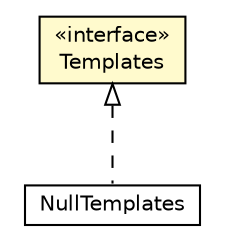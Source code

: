 #!/usr/local/bin/dot
#
# Class diagram 
# Generated by UMLGraph version R5_6-24-gf6e263 (http://www.umlgraph.org/)
#

digraph G {
	edge [fontname="Helvetica",fontsize=10,labelfontname="Helvetica",labelfontsize=10];
	node [fontname="Helvetica",fontsize=10,shape=plaintext];
	nodesep=0.25;
	ranksep=0.5;
	// org.qiweb.api.templates.Templates
	c31075 [label=<<table title="org.qiweb.api.templates.Templates" border="0" cellborder="1" cellspacing="0" cellpadding="2" port="p" bgcolor="lemonChiffon" href="./Templates.html">
		<tr><td><table border="0" cellspacing="0" cellpadding="1">
<tr><td align="center" balign="center"> &#171;interface&#187; </td></tr>
<tr><td align="center" balign="center"> Templates </td></tr>
		</table></td></tr>
		</table>>, URL="./Templates.html", fontname="Helvetica", fontcolor="black", fontsize=10.0];
	// org.qiweb.spi.templates.NullTemplates
	c31157 [label=<<table title="org.qiweb.spi.templates.NullTemplates" border="0" cellborder="1" cellspacing="0" cellpadding="2" port="p" href="../../spi/templates/NullTemplates.html">
		<tr><td><table border="0" cellspacing="0" cellpadding="1">
<tr><td align="center" balign="center"> NullTemplates </td></tr>
		</table></td></tr>
		</table>>, URL="../../spi/templates/NullTemplates.html", fontname="Helvetica", fontcolor="black", fontsize=10.0];
	//org.qiweb.spi.templates.NullTemplates implements org.qiweb.api.templates.Templates
	c31075:p -> c31157:p [dir=back,arrowtail=empty,style=dashed];
}

